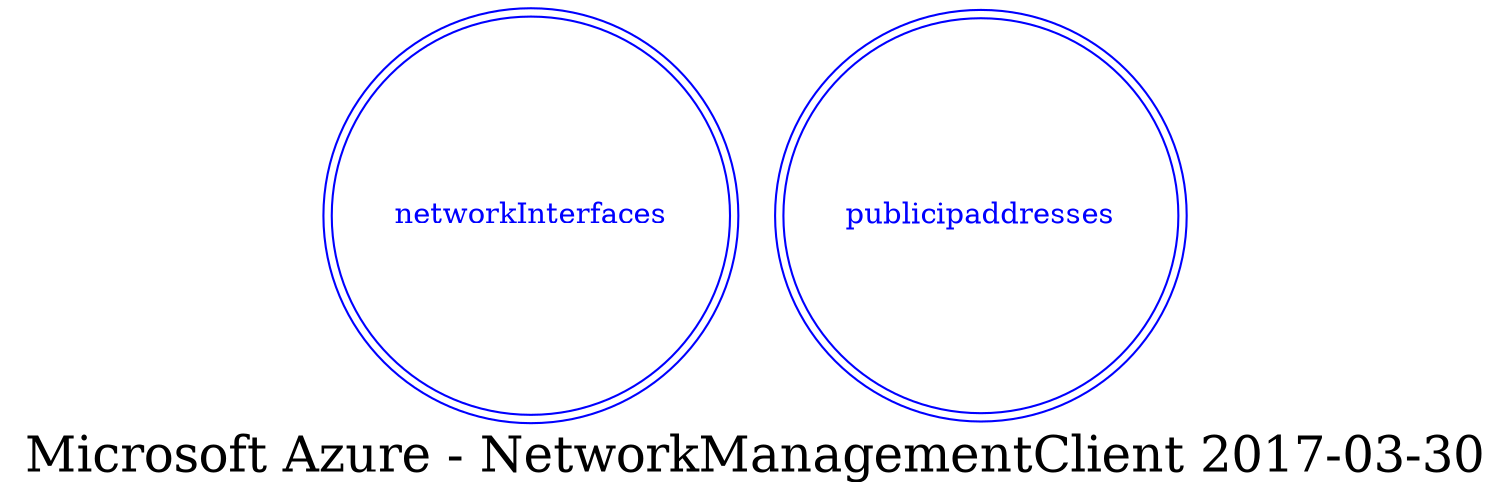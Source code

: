 digraph LexiconGraph {
graph[label="Microsoft Azure - NetworkManagementClient 2017-03-30", fontsize=24]
splines=true
"networkInterfaces" [color=blue, fontcolor=blue, shape=doublecircle]
"publicipaddresses" [color=blue, fontcolor=blue, shape=doublecircle]
}
